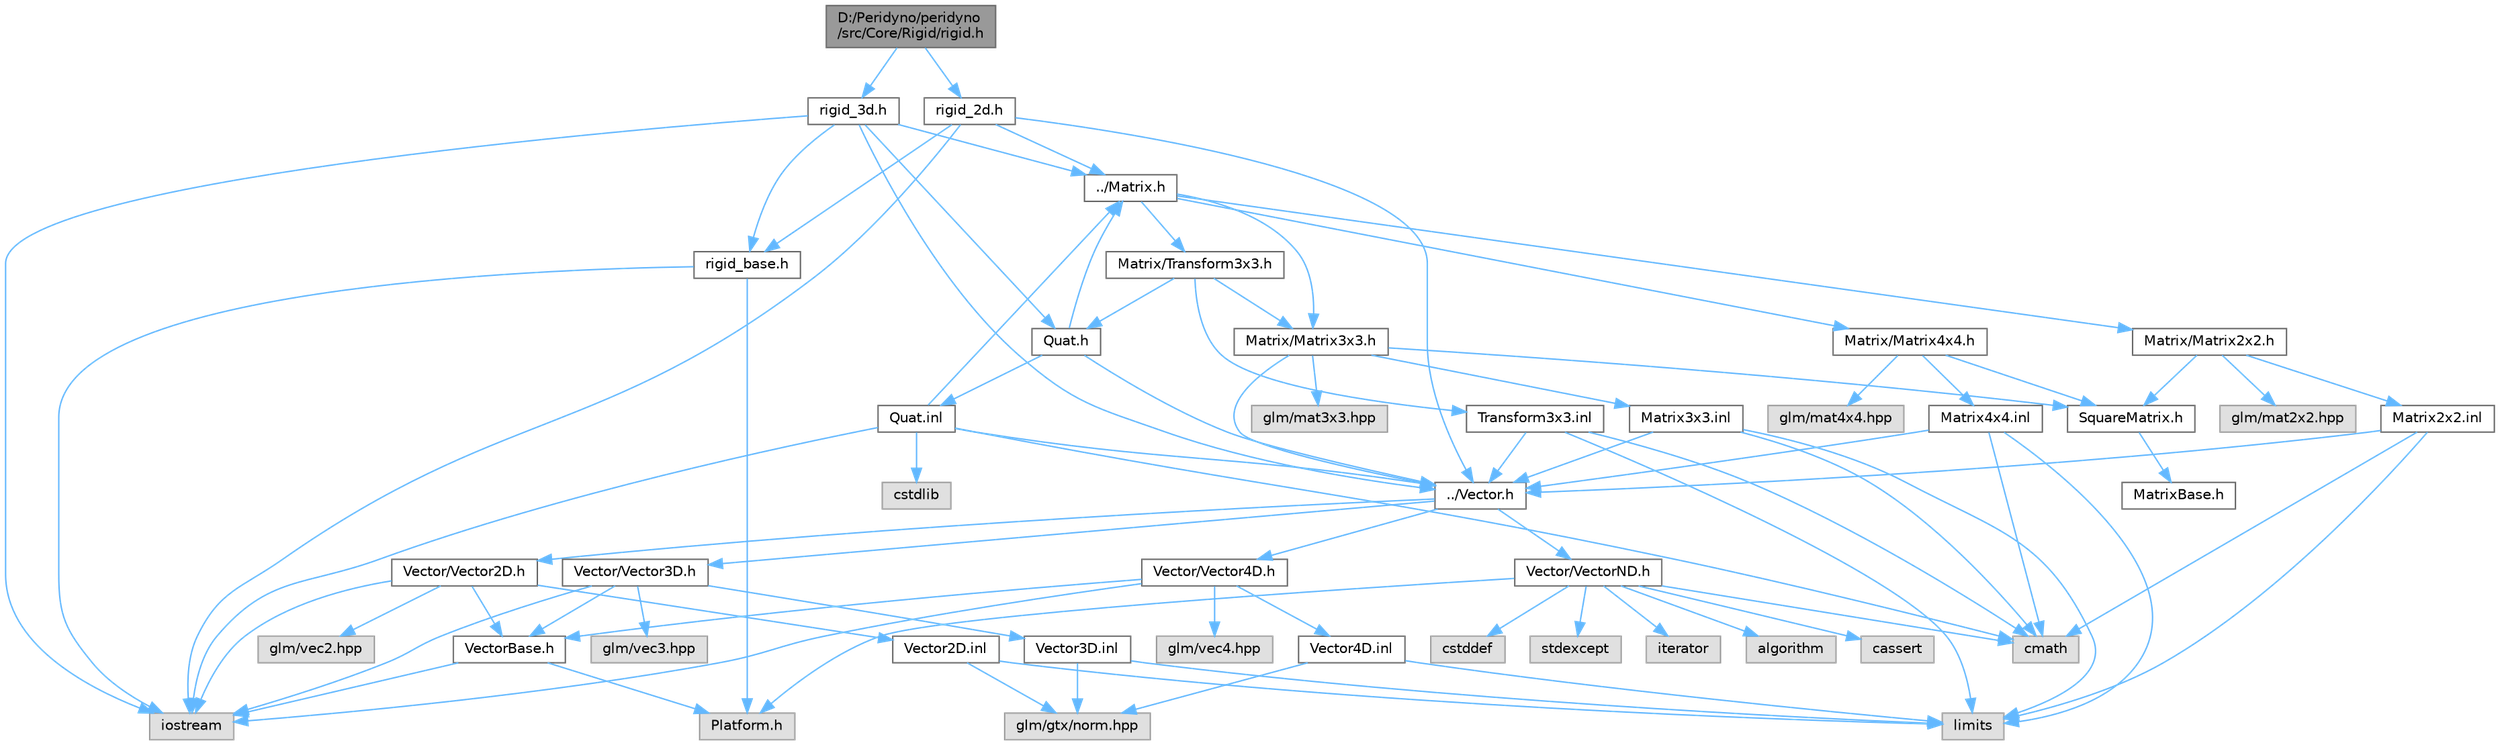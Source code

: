 digraph "D:/Peridyno/peridyno/src/Core/Rigid/rigid.h"
{
 // LATEX_PDF_SIZE
  bgcolor="transparent";
  edge [fontname=Helvetica,fontsize=10,labelfontname=Helvetica,labelfontsize=10];
  node [fontname=Helvetica,fontsize=10,shape=box,height=0.2,width=0.4];
  Node1 [id="Node000001",label="D:/Peridyno/peridyno\l/src/Core/Rigid/rigid.h",height=0.2,width=0.4,color="gray40", fillcolor="grey60", style="filled", fontcolor="black",tooltip=" "];
  Node1 -> Node2 [id="edge1_Node000001_Node000002",color="steelblue1",style="solid",tooltip=" "];
  Node2 [id="Node000002",label="rigid_2d.h",height=0.2,width=0.4,color="grey40", fillcolor="white", style="filled",URL="$rigid__2d_8h.html",tooltip=" "];
  Node2 -> Node3 [id="edge2_Node000002_Node000003",color="steelblue1",style="solid",tooltip=" "];
  Node3 [id="Node000003",label="iostream",height=0.2,width=0.4,color="grey60", fillcolor="#E0E0E0", style="filled",tooltip=" "];
  Node2 -> Node4 [id="edge3_Node000002_Node000004",color="steelblue1",style="solid",tooltip=" "];
  Node4 [id="Node000004",label="rigid_base.h",height=0.2,width=0.4,color="grey40", fillcolor="white", style="filled",URL="$rigid__base_8h.html",tooltip=" "];
  Node4 -> Node3 [id="edge4_Node000004_Node000003",color="steelblue1",style="solid",tooltip=" "];
  Node4 -> Node5 [id="edge5_Node000004_Node000005",color="steelblue1",style="solid",tooltip=" "];
  Node5 [id="Node000005",label="Platform.h",height=0.2,width=0.4,color="grey60", fillcolor="#E0E0E0", style="filled",tooltip=" "];
  Node2 -> Node6 [id="edge6_Node000002_Node000006",color="steelblue1",style="solid",tooltip=" "];
  Node6 [id="Node000006",label="../Vector.h",height=0.2,width=0.4,color="grey40", fillcolor="white", style="filled",URL="$_vector_8h.html",tooltip=" "];
  Node6 -> Node7 [id="edge7_Node000006_Node000007",color="steelblue1",style="solid",tooltip=" "];
  Node7 [id="Node000007",label="Vector/Vector2D.h",height=0.2,width=0.4,color="grey40", fillcolor="white", style="filled",URL="$_vector2_d_8h.html",tooltip=" "];
  Node7 -> Node8 [id="edge8_Node000007_Node000008",color="steelblue1",style="solid",tooltip=" "];
  Node8 [id="Node000008",label="glm/vec2.hpp",height=0.2,width=0.4,color="grey60", fillcolor="#E0E0E0", style="filled",tooltip=" "];
  Node7 -> Node3 [id="edge9_Node000007_Node000003",color="steelblue1",style="solid",tooltip=" "];
  Node7 -> Node9 [id="edge10_Node000007_Node000009",color="steelblue1",style="solid",tooltip=" "];
  Node9 [id="Node000009",label="VectorBase.h",height=0.2,width=0.4,color="grey40", fillcolor="white", style="filled",URL="$_vector_base_8h.html",tooltip=" "];
  Node9 -> Node3 [id="edge11_Node000009_Node000003",color="steelblue1",style="solid",tooltip=" "];
  Node9 -> Node5 [id="edge12_Node000009_Node000005",color="steelblue1",style="solid",tooltip=" "];
  Node7 -> Node10 [id="edge13_Node000007_Node000010",color="steelblue1",style="solid",tooltip=" "];
  Node10 [id="Node000010",label="Vector2D.inl",height=0.2,width=0.4,color="grey40", fillcolor="white", style="filled",URL="$_vector2_d_8inl.html",tooltip=" "];
  Node10 -> Node11 [id="edge14_Node000010_Node000011",color="steelblue1",style="solid",tooltip=" "];
  Node11 [id="Node000011",label="limits",height=0.2,width=0.4,color="grey60", fillcolor="#E0E0E0", style="filled",tooltip=" "];
  Node10 -> Node12 [id="edge15_Node000010_Node000012",color="steelblue1",style="solid",tooltip=" "];
  Node12 [id="Node000012",label="glm/gtx/norm.hpp",height=0.2,width=0.4,color="grey60", fillcolor="#E0E0E0", style="filled",tooltip=" "];
  Node6 -> Node13 [id="edge16_Node000006_Node000013",color="steelblue1",style="solid",tooltip=" "];
  Node13 [id="Node000013",label="Vector/Vector3D.h",height=0.2,width=0.4,color="grey40", fillcolor="white", style="filled",URL="$_vector3_d_8h.html",tooltip=" "];
  Node13 -> Node14 [id="edge17_Node000013_Node000014",color="steelblue1",style="solid",tooltip=" "];
  Node14 [id="Node000014",label="glm/vec3.hpp",height=0.2,width=0.4,color="grey60", fillcolor="#E0E0E0", style="filled",tooltip=" "];
  Node13 -> Node3 [id="edge18_Node000013_Node000003",color="steelblue1",style="solid",tooltip=" "];
  Node13 -> Node9 [id="edge19_Node000013_Node000009",color="steelblue1",style="solid",tooltip=" "];
  Node13 -> Node15 [id="edge20_Node000013_Node000015",color="steelblue1",style="solid",tooltip=" "];
  Node15 [id="Node000015",label="Vector3D.inl",height=0.2,width=0.4,color="grey40", fillcolor="white", style="filled",URL="$_vector3_d_8inl.html",tooltip=" "];
  Node15 -> Node11 [id="edge21_Node000015_Node000011",color="steelblue1",style="solid",tooltip=" "];
  Node15 -> Node12 [id="edge22_Node000015_Node000012",color="steelblue1",style="solid",tooltip=" "];
  Node6 -> Node16 [id="edge23_Node000006_Node000016",color="steelblue1",style="solid",tooltip=" "];
  Node16 [id="Node000016",label="Vector/Vector4D.h",height=0.2,width=0.4,color="grey40", fillcolor="white", style="filled",URL="$_vector4_d_8h.html",tooltip=" "];
  Node16 -> Node17 [id="edge24_Node000016_Node000017",color="steelblue1",style="solid",tooltip=" "];
  Node17 [id="Node000017",label="glm/vec4.hpp",height=0.2,width=0.4,color="grey60", fillcolor="#E0E0E0", style="filled",tooltip=" "];
  Node16 -> Node3 [id="edge25_Node000016_Node000003",color="steelblue1",style="solid",tooltip=" "];
  Node16 -> Node9 [id="edge26_Node000016_Node000009",color="steelblue1",style="solid",tooltip=" "];
  Node16 -> Node18 [id="edge27_Node000016_Node000018",color="steelblue1",style="solid",tooltip=" "];
  Node18 [id="Node000018",label="Vector4D.inl",height=0.2,width=0.4,color="grey40", fillcolor="white", style="filled",URL="$_vector4_d_8inl.html",tooltip=" "];
  Node18 -> Node11 [id="edge28_Node000018_Node000011",color="steelblue1",style="solid",tooltip=" "];
  Node18 -> Node12 [id="edge29_Node000018_Node000012",color="steelblue1",style="solid",tooltip=" "];
  Node6 -> Node19 [id="edge30_Node000006_Node000019",color="steelblue1",style="solid",tooltip=" "];
  Node19 [id="Node000019",label="Vector/VectorND.h",height=0.2,width=0.4,color="grey40", fillcolor="white", style="filled",URL="$_vector_n_d_8h.html",tooltip=" "];
  Node19 -> Node20 [id="edge31_Node000019_Node000020",color="steelblue1",style="solid",tooltip=" "];
  Node20 [id="Node000020",label="cstddef",height=0.2,width=0.4,color="grey60", fillcolor="#E0E0E0", style="filled",tooltip=" "];
  Node19 -> Node21 [id="edge32_Node000019_Node000021",color="steelblue1",style="solid",tooltip=" "];
  Node21 [id="Node000021",label="stdexcept",height=0.2,width=0.4,color="grey60", fillcolor="#E0E0E0", style="filled",tooltip=" "];
  Node19 -> Node22 [id="edge33_Node000019_Node000022",color="steelblue1",style="solid",tooltip=" "];
  Node22 [id="Node000022",label="iterator",height=0.2,width=0.4,color="grey60", fillcolor="#E0E0E0", style="filled",tooltip=" "];
  Node19 -> Node23 [id="edge34_Node000019_Node000023",color="steelblue1",style="solid",tooltip=" "];
  Node23 [id="Node000023",label="algorithm",height=0.2,width=0.4,color="grey60", fillcolor="#E0E0E0", style="filled",tooltip=" "];
  Node19 -> Node24 [id="edge35_Node000019_Node000024",color="steelblue1",style="solid",tooltip=" "];
  Node24 [id="Node000024",label="cmath",height=0.2,width=0.4,color="grey60", fillcolor="#E0E0E0", style="filled",tooltip=" "];
  Node19 -> Node25 [id="edge36_Node000019_Node000025",color="steelblue1",style="solid",tooltip=" "];
  Node25 [id="Node000025",label="cassert",height=0.2,width=0.4,color="grey60", fillcolor="#E0E0E0", style="filled",tooltip=" "];
  Node19 -> Node5 [id="edge37_Node000019_Node000005",color="steelblue1",style="solid",tooltip=" "];
  Node2 -> Node26 [id="edge38_Node000002_Node000026",color="steelblue1",style="solid",tooltip=" "];
  Node26 [id="Node000026",label="../Matrix.h",height=0.2,width=0.4,color="grey40", fillcolor="white", style="filled",URL="$_matrix_8h.html",tooltip=" "];
  Node26 -> Node27 [id="edge39_Node000026_Node000027",color="steelblue1",style="solid",tooltip=" "];
  Node27 [id="Node000027",label="Matrix/Matrix2x2.h",height=0.2,width=0.4,color="grey40", fillcolor="white", style="filled",URL="$_matrix2x2_8h.html",tooltip=" "];
  Node27 -> Node28 [id="edge40_Node000027_Node000028",color="steelblue1",style="solid",tooltip=" "];
  Node28 [id="Node000028",label="glm/mat2x2.hpp",height=0.2,width=0.4,color="grey60", fillcolor="#E0E0E0", style="filled",tooltip=" "];
  Node27 -> Node29 [id="edge41_Node000027_Node000029",color="steelblue1",style="solid",tooltip=" "];
  Node29 [id="Node000029",label="SquareMatrix.h",height=0.2,width=0.4,color="grey40", fillcolor="white", style="filled",URL="$_square_matrix_8h.html",tooltip=" "];
  Node29 -> Node30 [id="edge42_Node000029_Node000030",color="steelblue1",style="solid",tooltip=" "];
  Node30 [id="Node000030",label="MatrixBase.h",height=0.2,width=0.4,color="grey40", fillcolor="white", style="filled",URL="$_matrix_base_8h.html",tooltip=" "];
  Node27 -> Node31 [id="edge43_Node000027_Node000031",color="steelblue1",style="solid",tooltip=" "];
  Node31 [id="Node000031",label="Matrix2x2.inl",height=0.2,width=0.4,color="grey40", fillcolor="white", style="filled",URL="$_matrix2x2_8inl.html",tooltip=" "];
  Node31 -> Node24 [id="edge44_Node000031_Node000024",color="steelblue1",style="solid",tooltip=" "];
  Node31 -> Node11 [id="edge45_Node000031_Node000011",color="steelblue1",style="solid",tooltip=" "];
  Node31 -> Node6 [id="edge46_Node000031_Node000006",color="steelblue1",style="solid",tooltip=" "];
  Node26 -> Node32 [id="edge47_Node000026_Node000032",color="steelblue1",style="solid",tooltip=" "];
  Node32 [id="Node000032",label="Matrix/Matrix3x3.h",height=0.2,width=0.4,color="grey40", fillcolor="white", style="filled",URL="$_matrix3x3_8h.html",tooltip=" "];
  Node32 -> Node33 [id="edge48_Node000032_Node000033",color="steelblue1",style="solid",tooltip=" "];
  Node33 [id="Node000033",label="glm/mat3x3.hpp",height=0.2,width=0.4,color="grey60", fillcolor="#E0E0E0", style="filled",tooltip=" "];
  Node32 -> Node6 [id="edge49_Node000032_Node000006",color="steelblue1",style="solid",tooltip=" "];
  Node32 -> Node29 [id="edge50_Node000032_Node000029",color="steelblue1",style="solid",tooltip=" "];
  Node32 -> Node34 [id="edge51_Node000032_Node000034",color="steelblue1",style="solid",tooltip=" "];
  Node34 [id="Node000034",label="Matrix3x3.inl",height=0.2,width=0.4,color="grey40", fillcolor="white", style="filled",URL="$_matrix3x3_8inl.html",tooltip=" "];
  Node34 -> Node24 [id="edge52_Node000034_Node000024",color="steelblue1",style="solid",tooltip=" "];
  Node34 -> Node11 [id="edge53_Node000034_Node000011",color="steelblue1",style="solid",tooltip=" "];
  Node34 -> Node6 [id="edge54_Node000034_Node000006",color="steelblue1",style="solid",tooltip=" "];
  Node26 -> Node35 [id="edge55_Node000026_Node000035",color="steelblue1",style="solid",tooltip=" "];
  Node35 [id="Node000035",label="Matrix/Matrix4x4.h",height=0.2,width=0.4,color="grey40", fillcolor="white", style="filled",URL="$_matrix4x4_8h.html",tooltip=" "];
  Node35 -> Node36 [id="edge56_Node000035_Node000036",color="steelblue1",style="solid",tooltip=" "];
  Node36 [id="Node000036",label="glm/mat4x4.hpp",height=0.2,width=0.4,color="grey60", fillcolor="#E0E0E0", style="filled",tooltip=" "];
  Node35 -> Node29 [id="edge57_Node000035_Node000029",color="steelblue1",style="solid",tooltip=" "];
  Node35 -> Node37 [id="edge58_Node000035_Node000037",color="steelblue1",style="solid",tooltip=" "];
  Node37 [id="Node000037",label="Matrix4x4.inl",height=0.2,width=0.4,color="grey40", fillcolor="white", style="filled",URL="$_matrix4x4_8inl.html",tooltip=" "];
  Node37 -> Node24 [id="edge59_Node000037_Node000024",color="steelblue1",style="solid",tooltip=" "];
  Node37 -> Node11 [id="edge60_Node000037_Node000011",color="steelblue1",style="solid",tooltip=" "];
  Node37 -> Node6 [id="edge61_Node000037_Node000006",color="steelblue1",style="solid",tooltip=" "];
  Node26 -> Node38 [id="edge62_Node000026_Node000038",color="steelblue1",style="solid",tooltip=" "];
  Node38 [id="Node000038",label="Matrix/Transform3x3.h",height=0.2,width=0.4,color="grey40", fillcolor="white", style="filled",URL="$_transform3x3_8h.html",tooltip=" "];
  Node38 -> Node39 [id="edge63_Node000038_Node000039",color="steelblue1",style="solid",tooltip=" "];
  Node39 [id="Node000039",label="Quat.h",height=0.2,width=0.4,color="grey40", fillcolor="white", style="filled",URL="$_quat_8h.html",tooltip="Implementation of quaternion."];
  Node39 -> Node6 [id="edge64_Node000039_Node000006",color="steelblue1",style="solid",tooltip=" "];
  Node39 -> Node26 [id="edge65_Node000039_Node000026",color="steelblue1",style="solid",tooltip=" "];
  Node39 -> Node40 [id="edge66_Node000039_Node000040",color="steelblue1",style="solid",tooltip=" "];
  Node40 [id="Node000040",label="Quat.inl",height=0.2,width=0.4,color="grey40", fillcolor="white", style="filled",URL="$_quat_8inl.html",tooltip=" "];
  Node40 -> Node24 [id="edge67_Node000040_Node000024",color="steelblue1",style="solid",tooltip=" "];
  Node40 -> Node41 [id="edge68_Node000040_Node000041",color="steelblue1",style="solid",tooltip=" "];
  Node41 [id="Node000041",label="cstdlib",height=0.2,width=0.4,color="grey60", fillcolor="#E0E0E0", style="filled",tooltip=" "];
  Node40 -> Node3 [id="edge69_Node000040_Node000003",color="steelblue1",style="solid",tooltip=" "];
  Node40 -> Node6 [id="edge70_Node000040_Node000006",color="steelblue1",style="solid",tooltip=" "];
  Node40 -> Node26 [id="edge71_Node000040_Node000026",color="steelblue1",style="solid",tooltip=" "];
  Node38 -> Node32 [id="edge72_Node000038_Node000032",color="steelblue1",style="solid",tooltip=" "];
  Node38 -> Node42 [id="edge73_Node000038_Node000042",color="steelblue1",style="solid",tooltip=" "];
  Node42 [id="Node000042",label="Transform3x3.inl",height=0.2,width=0.4,color="grey40", fillcolor="white", style="filled",URL="$_transform3x3_8inl.html",tooltip=" "];
  Node42 -> Node24 [id="edge74_Node000042_Node000024",color="steelblue1",style="solid",tooltip=" "];
  Node42 -> Node11 [id="edge75_Node000042_Node000011",color="steelblue1",style="solid",tooltip=" "];
  Node42 -> Node6 [id="edge76_Node000042_Node000006",color="steelblue1",style="solid",tooltip=" "];
  Node1 -> Node43 [id="edge77_Node000001_Node000043",color="steelblue1",style="solid",tooltip=" "];
  Node43 [id="Node000043",label="rigid_3d.h",height=0.2,width=0.4,color="grey40", fillcolor="white", style="filled",URL="$rigid__3d_8h.html",tooltip=" "];
  Node43 -> Node3 [id="edge78_Node000043_Node000003",color="steelblue1",style="solid",tooltip=" "];
  Node43 -> Node4 [id="edge79_Node000043_Node000004",color="steelblue1",style="solid",tooltip=" "];
  Node43 -> Node6 [id="edge80_Node000043_Node000006",color="steelblue1",style="solid",tooltip=" "];
  Node43 -> Node26 [id="edge81_Node000043_Node000026",color="steelblue1",style="solid",tooltip=" "];
  Node43 -> Node39 [id="edge82_Node000043_Node000039",color="steelblue1",style="solid",tooltip=" "];
}
